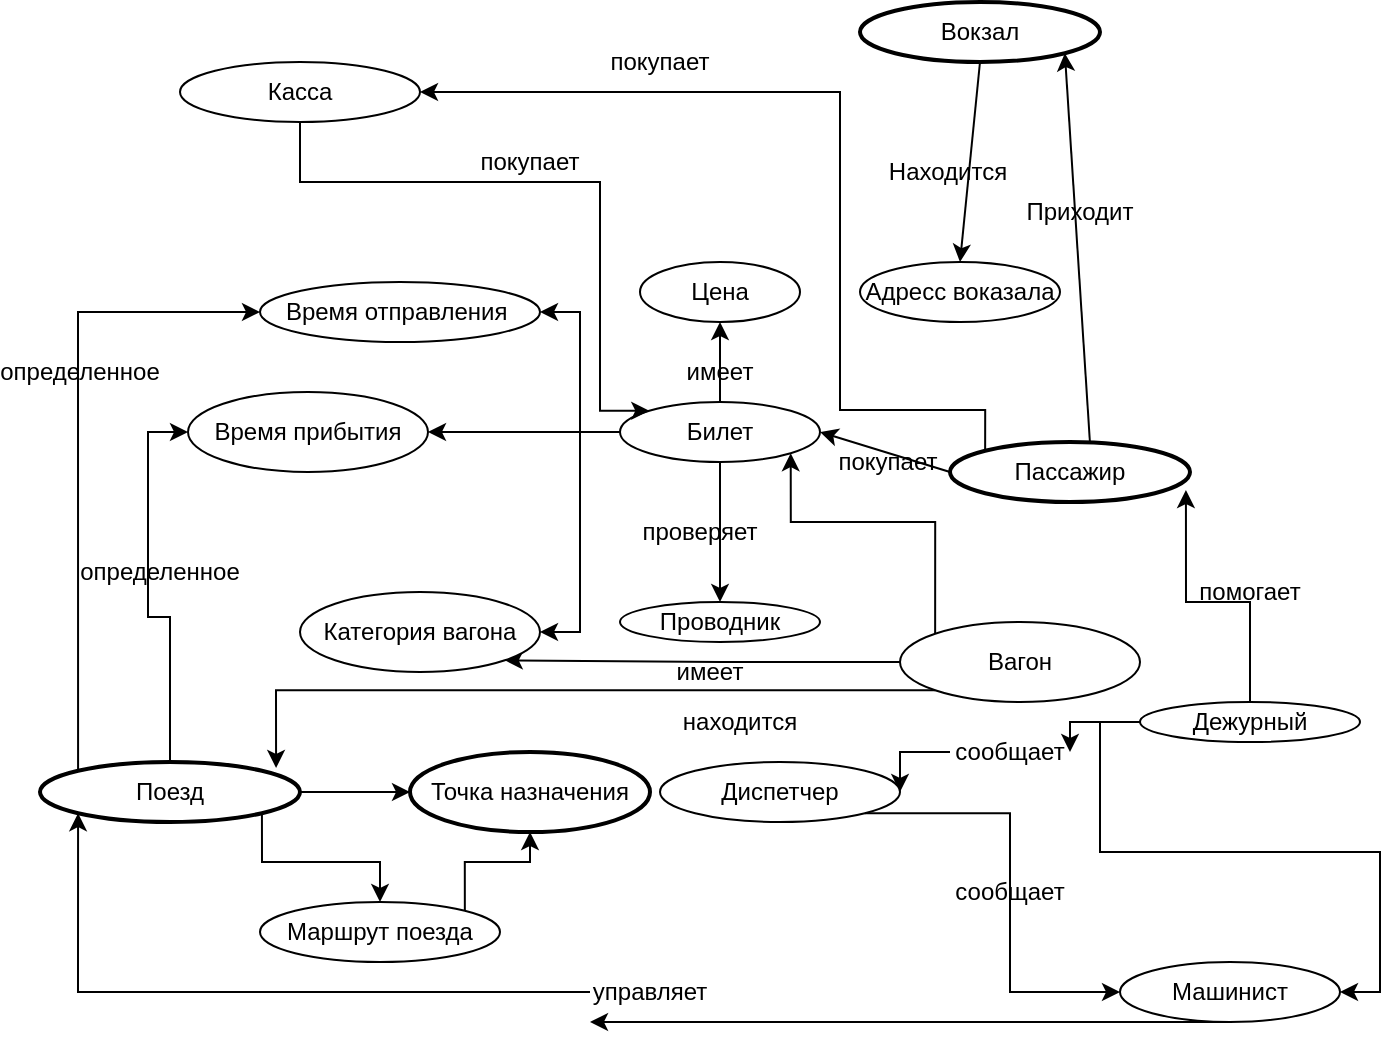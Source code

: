 <mxfile version="22.1.20" type="device">
  <diagram name="Страница — 1" id="Ob7XKjVg14h5399DCVAU">
    <mxGraphModel dx="1114" dy="566" grid="0" gridSize="10" guides="1" tooltips="1" connect="1" arrows="1" fold="1" page="1" pageScale="1" pageWidth="827" pageHeight="1169" math="0" shadow="0">
      <root>
        <mxCell id="0" />
        <mxCell id="1" parent="0" />
        <mxCell id="fHJtd2X8VwNElhiCw7fq-1" value="Вокзал" style="ellipse;whiteSpace=wrap;html=1;strokeWidth=2;" vertex="1" parent="1">
          <mxGeometry x="551" y="38" width="120" height="30" as="geometry" />
        </mxCell>
        <mxCell id="fHJtd2X8VwNElhiCw7fq-31" style="edgeStyle=orthogonalEdgeStyle;rounded=0;orthogonalLoop=1;jettySize=auto;html=1;exitX=0.5;exitY=0;exitDx=0;exitDy=0;entryX=0;entryY=0.5;entryDx=0;entryDy=0;" edge="1" parent="1" source="fHJtd2X8VwNElhiCw7fq-2" target="fHJtd2X8VwNElhiCw7fq-14">
          <mxGeometry relative="1" as="geometry" />
        </mxCell>
        <mxCell id="fHJtd2X8VwNElhiCw7fq-32" style="edgeStyle=orthogonalEdgeStyle;rounded=0;orthogonalLoop=1;jettySize=auto;html=1;exitX=0;exitY=0;exitDx=0;exitDy=0;entryX=0;entryY=0.5;entryDx=0;entryDy=0;" edge="1" parent="1" source="fHJtd2X8VwNElhiCw7fq-2" target="fHJtd2X8VwNElhiCw7fq-13">
          <mxGeometry relative="1" as="geometry" />
        </mxCell>
        <mxCell id="fHJtd2X8VwNElhiCw7fq-35" style="edgeStyle=orthogonalEdgeStyle;rounded=0;orthogonalLoop=1;jettySize=auto;html=1;exitX=1;exitY=0.5;exitDx=0;exitDy=0;entryX=0;entryY=0.5;entryDx=0;entryDy=0;" edge="1" parent="1" source="fHJtd2X8VwNElhiCw7fq-2" target="fHJtd2X8VwNElhiCw7fq-9">
          <mxGeometry relative="1" as="geometry" />
        </mxCell>
        <mxCell id="fHJtd2X8VwNElhiCw7fq-36" style="edgeStyle=orthogonalEdgeStyle;rounded=0;orthogonalLoop=1;jettySize=auto;html=1;exitX=1;exitY=1;exitDx=0;exitDy=0;" edge="1" parent="1" source="fHJtd2X8VwNElhiCw7fq-2" target="fHJtd2X8VwNElhiCw7fq-15">
          <mxGeometry relative="1" as="geometry">
            <Array as="points">
              <mxPoint x="252" y="468" />
            </Array>
          </mxGeometry>
        </mxCell>
        <mxCell id="fHJtd2X8VwNElhiCw7fq-2" value="Поезд" style="ellipse;whiteSpace=wrap;html=1;strokeWidth=2;" vertex="1" parent="1">
          <mxGeometry x="141" y="418" width="130" height="30" as="geometry" />
        </mxCell>
        <mxCell id="fHJtd2X8VwNElhiCw7fq-38" style="edgeStyle=orthogonalEdgeStyle;rounded=0;orthogonalLoop=1;jettySize=auto;html=1;entryX=0;entryY=1;entryDx=0;entryDy=0;" edge="1" parent="1" source="fHJtd2X8VwNElhiCw7fq-58" target="fHJtd2X8VwNElhiCw7fq-2">
          <mxGeometry relative="1" as="geometry">
            <Array as="points" />
          </mxGeometry>
        </mxCell>
        <mxCell id="fHJtd2X8VwNElhiCw7fq-3" value="Машинист" style="ellipse;whiteSpace=wrap;html=1;" vertex="1" parent="1">
          <mxGeometry x="681" y="518" width="110" height="30" as="geometry" />
        </mxCell>
        <mxCell id="fHJtd2X8VwNElhiCw7fq-4" value="Проводник" style="ellipse;whiteSpace=wrap;html=1;" vertex="1" parent="1">
          <mxGeometry x="431" y="338" width="100" height="20" as="geometry" />
        </mxCell>
        <mxCell id="fHJtd2X8VwNElhiCw7fq-43" style="edgeStyle=orthogonalEdgeStyle;rounded=0;orthogonalLoop=1;jettySize=auto;html=1;exitX=0;exitY=0.5;exitDx=0;exitDy=0;entryX=1;entryY=0.5;entryDx=0;entryDy=0;" edge="1" parent="1" source="fHJtd2X8VwNElhiCw7fq-5" target="fHJtd2X8VwNElhiCw7fq-3">
          <mxGeometry relative="1" as="geometry" />
        </mxCell>
        <mxCell id="fHJtd2X8VwNElhiCw7fq-45" style="edgeStyle=orthogonalEdgeStyle;rounded=0;orthogonalLoop=1;jettySize=auto;html=1;exitX=0;exitY=0.5;exitDx=0;exitDy=0;entryX=1;entryY=0.5;entryDx=0;entryDy=0;" edge="1" parent="1" source="fHJtd2X8VwNElhiCw7fq-60" target="fHJtd2X8VwNElhiCw7fq-17">
          <mxGeometry relative="1" as="geometry">
            <mxPoint x="601" y="428" as="targetPoint" />
          </mxGeometry>
        </mxCell>
        <mxCell id="fHJtd2X8VwNElhiCw7fq-5" value="Дежурный" style="ellipse;whiteSpace=wrap;html=1;" vertex="1" parent="1">
          <mxGeometry x="691" y="388" width="110" height="20" as="geometry" />
        </mxCell>
        <mxCell id="fHJtd2X8VwNElhiCw7fq-27" value="" style="edgeStyle=orthogonalEdgeStyle;rounded=0;orthogonalLoop=1;jettySize=auto;html=1;" edge="1" parent="1" source="fHJtd2X8VwNElhiCw7fq-6" target="fHJtd2X8VwNElhiCw7fq-14">
          <mxGeometry relative="1" as="geometry" />
        </mxCell>
        <mxCell id="fHJtd2X8VwNElhiCw7fq-28" style="edgeStyle=orthogonalEdgeStyle;rounded=0;orthogonalLoop=1;jettySize=auto;html=1;entryX=1;entryY=0.5;entryDx=0;entryDy=0;" edge="1" parent="1" source="fHJtd2X8VwNElhiCw7fq-6" target="fHJtd2X8VwNElhiCw7fq-13">
          <mxGeometry relative="1" as="geometry" />
        </mxCell>
        <mxCell id="fHJtd2X8VwNElhiCw7fq-29" style="edgeStyle=orthogonalEdgeStyle;rounded=0;orthogonalLoop=1;jettySize=auto;html=1;entryX=1;entryY=0.5;entryDx=0;entryDy=0;" edge="1" parent="1" source="fHJtd2X8VwNElhiCw7fq-6" target="fHJtd2X8VwNElhiCw7fq-12">
          <mxGeometry relative="1" as="geometry" />
        </mxCell>
        <mxCell id="fHJtd2X8VwNElhiCw7fq-6" value="Билет" style="ellipse;whiteSpace=wrap;html=1;" vertex="1" parent="1">
          <mxGeometry x="431" y="238" width="100" height="30" as="geometry" />
        </mxCell>
        <mxCell id="fHJtd2X8VwNElhiCw7fq-39" style="edgeStyle=orthogonalEdgeStyle;rounded=0;orthogonalLoop=1;jettySize=auto;html=1;exitX=0;exitY=0;exitDx=0;exitDy=0;entryX=1;entryY=1;entryDx=0;entryDy=0;" edge="1" parent="1" source="fHJtd2X8VwNElhiCw7fq-7" target="fHJtd2X8VwNElhiCw7fq-6">
          <mxGeometry relative="1" as="geometry">
            <Array as="points">
              <mxPoint x="589" y="298" />
              <mxPoint x="516" y="298" />
            </Array>
          </mxGeometry>
        </mxCell>
        <mxCell id="fHJtd2X8VwNElhiCw7fq-65" style="edgeStyle=orthogonalEdgeStyle;rounded=0;orthogonalLoop=1;jettySize=auto;html=1;exitX=0;exitY=0.5;exitDx=0;exitDy=0;entryX=1;entryY=1;entryDx=0;entryDy=0;" edge="1" parent="1" source="fHJtd2X8VwNElhiCw7fq-7" target="fHJtd2X8VwNElhiCw7fq-12">
          <mxGeometry relative="1" as="geometry" />
        </mxCell>
        <mxCell id="fHJtd2X8VwNElhiCw7fq-7" value="Вагон" style="ellipse;whiteSpace=wrap;html=1;" vertex="1" parent="1">
          <mxGeometry x="571" y="348" width="120" height="40" as="geometry" />
        </mxCell>
        <mxCell id="fHJtd2X8VwNElhiCw7fq-8" value="Адресс воказала" style="ellipse;whiteSpace=wrap;html=1;" vertex="1" parent="1">
          <mxGeometry x="551" y="168" width="100" height="30" as="geometry" />
        </mxCell>
        <mxCell id="fHJtd2X8VwNElhiCw7fq-9" value="Точка назначения" style="ellipse;whiteSpace=wrap;html=1;strokeWidth=2;" vertex="1" parent="1">
          <mxGeometry x="326" y="413" width="120" height="40" as="geometry" />
        </mxCell>
        <mxCell id="fHJtd2X8VwNElhiCw7fq-10" value="Цена" style="ellipse;whiteSpace=wrap;html=1;" vertex="1" parent="1">
          <mxGeometry x="441" y="168" width="80" height="30" as="geometry" />
        </mxCell>
        <mxCell id="fHJtd2X8VwNElhiCw7fq-34" style="edgeStyle=orthogonalEdgeStyle;rounded=0;orthogonalLoop=1;jettySize=auto;html=1;exitX=0.5;exitY=1;exitDx=0;exitDy=0;entryX=0;entryY=0;entryDx=0;entryDy=0;" edge="1" parent="1" source="fHJtd2X8VwNElhiCw7fq-11" target="fHJtd2X8VwNElhiCw7fq-6">
          <mxGeometry relative="1" as="geometry">
            <Array as="points">
              <mxPoint x="271" y="128" />
              <mxPoint x="421" y="128" />
              <mxPoint x="421" y="242" />
            </Array>
          </mxGeometry>
        </mxCell>
        <mxCell id="fHJtd2X8VwNElhiCw7fq-11" value="Касса" style="ellipse;whiteSpace=wrap;html=1;" vertex="1" parent="1">
          <mxGeometry x="211" y="68" width="120" height="30" as="geometry" />
        </mxCell>
        <mxCell id="fHJtd2X8VwNElhiCw7fq-12" value="Категория вагона" style="ellipse;whiteSpace=wrap;html=1;" vertex="1" parent="1">
          <mxGeometry x="271" y="333" width="120" height="40" as="geometry" />
        </mxCell>
        <mxCell id="fHJtd2X8VwNElhiCw7fq-13" value="Время отправления&amp;nbsp;" style="ellipse;whiteSpace=wrap;html=1;" vertex="1" parent="1">
          <mxGeometry x="251" y="178" width="140" height="30" as="geometry" />
        </mxCell>
        <mxCell id="fHJtd2X8VwNElhiCw7fq-14" value="Время прибытия" style="ellipse;whiteSpace=wrap;html=1;" vertex="1" parent="1">
          <mxGeometry x="215" y="233" width="120" height="40" as="geometry" />
        </mxCell>
        <mxCell id="fHJtd2X8VwNElhiCw7fq-37" style="edgeStyle=orthogonalEdgeStyle;rounded=0;orthogonalLoop=1;jettySize=auto;html=1;exitX=1;exitY=0;exitDx=0;exitDy=0;" edge="1" parent="1" source="fHJtd2X8VwNElhiCw7fq-15" target="fHJtd2X8VwNElhiCw7fq-9">
          <mxGeometry relative="1" as="geometry" />
        </mxCell>
        <mxCell id="fHJtd2X8VwNElhiCw7fq-15" value="Маршрут поезда" style="ellipse;whiteSpace=wrap;html=1;" vertex="1" parent="1">
          <mxGeometry x="251" y="488" width="120" height="30" as="geometry" />
        </mxCell>
        <mxCell id="fHJtd2X8VwNElhiCw7fq-44" style="edgeStyle=orthogonalEdgeStyle;rounded=0;orthogonalLoop=1;jettySize=auto;html=1;exitX=1;exitY=1;exitDx=0;exitDy=0;entryX=0;entryY=0.5;entryDx=0;entryDy=0;" edge="1" parent="1" source="fHJtd2X8VwNElhiCw7fq-17" target="fHJtd2X8VwNElhiCw7fq-3">
          <mxGeometry relative="1" as="geometry" />
        </mxCell>
        <mxCell id="fHJtd2X8VwNElhiCw7fq-17" value="Диспетчер" style="ellipse;whiteSpace=wrap;html=1;" vertex="1" parent="1">
          <mxGeometry x="451" y="418" width="120" height="30" as="geometry" />
        </mxCell>
        <mxCell id="fHJtd2X8VwNElhiCw7fq-33" style="edgeStyle=orthogonalEdgeStyle;rounded=0;orthogonalLoop=1;jettySize=auto;html=1;exitX=0;exitY=0;exitDx=0;exitDy=0;entryX=1;entryY=0.5;entryDx=0;entryDy=0;" edge="1" parent="1" source="fHJtd2X8VwNElhiCw7fq-19" target="fHJtd2X8VwNElhiCw7fq-11">
          <mxGeometry relative="1" as="geometry">
            <Array as="points">
              <mxPoint x="541" y="242" />
              <mxPoint x="541" y="83" />
            </Array>
          </mxGeometry>
        </mxCell>
        <mxCell id="fHJtd2X8VwNElhiCw7fq-19" value="Пассажир" style="ellipse;whiteSpace=wrap;html=1;strokeWidth=2;" vertex="1" parent="1">
          <mxGeometry x="596" y="258" width="120" height="30" as="geometry" />
        </mxCell>
        <mxCell id="fHJtd2X8VwNElhiCw7fq-20" value="" style="endArrow=classic;html=1;rounded=0;exitX=0.5;exitY=1;exitDx=0;exitDy=0;entryX=0.5;entryY=0;entryDx=0;entryDy=0;" edge="1" parent="1" source="fHJtd2X8VwNElhiCw7fq-1" target="fHJtd2X8VwNElhiCw7fq-8">
          <mxGeometry width="50" height="50" relative="1" as="geometry">
            <mxPoint x="411" y="308" as="sourcePoint" />
            <mxPoint x="461" y="258" as="targetPoint" />
          </mxGeometry>
        </mxCell>
        <mxCell id="fHJtd2X8VwNElhiCw7fq-21" value="" style="endArrow=classic;html=1;rounded=0;entryX=1;entryY=1;entryDx=0;entryDy=0;exitX=0.583;exitY=0;exitDx=0;exitDy=0;exitPerimeter=0;" edge="1" parent="1" source="fHJtd2X8VwNElhiCw7fq-19" target="fHJtd2X8VwNElhiCw7fq-1">
          <mxGeometry width="50" height="50" relative="1" as="geometry">
            <mxPoint x="431" y="308" as="sourcePoint" />
            <mxPoint x="481" y="258" as="targetPoint" />
          </mxGeometry>
        </mxCell>
        <mxCell id="fHJtd2X8VwNElhiCw7fq-22" value="" style="endArrow=classic;html=1;rounded=0;exitX=0;exitY=0.5;exitDx=0;exitDy=0;entryX=1;entryY=0.5;entryDx=0;entryDy=0;" edge="1" parent="1" source="fHJtd2X8VwNElhiCw7fq-19" target="fHJtd2X8VwNElhiCw7fq-6">
          <mxGeometry width="50" height="50" relative="1" as="geometry">
            <mxPoint x="431" y="308" as="sourcePoint" />
            <mxPoint x="481" y="258" as="targetPoint" />
          </mxGeometry>
        </mxCell>
        <mxCell id="fHJtd2X8VwNElhiCw7fq-23" value="" style="endArrow=classic;html=1;rounded=0;entryX=0.5;entryY=1;entryDx=0;entryDy=0;exitX=0.5;exitY=0;exitDx=0;exitDy=0;" edge="1" parent="1" source="fHJtd2X8VwNElhiCw7fq-6" target="fHJtd2X8VwNElhiCw7fq-10">
          <mxGeometry width="50" height="50" relative="1" as="geometry">
            <mxPoint x="431" y="308" as="sourcePoint" />
            <mxPoint x="481" y="258" as="targetPoint" />
          </mxGeometry>
        </mxCell>
        <mxCell id="fHJtd2X8VwNElhiCw7fq-24" value="" style="endArrow=classic;html=1;rounded=0;exitX=0.5;exitY=1;exitDx=0;exitDy=0;" edge="1" parent="1" source="fHJtd2X8VwNElhiCw7fq-6" target="fHJtd2X8VwNElhiCw7fq-4">
          <mxGeometry width="50" height="50" relative="1" as="geometry">
            <mxPoint x="431" y="308" as="sourcePoint" />
            <mxPoint x="481" y="258" as="targetPoint" />
          </mxGeometry>
        </mxCell>
        <mxCell id="fHJtd2X8VwNElhiCw7fq-40" style="edgeStyle=orthogonalEdgeStyle;rounded=0;orthogonalLoop=1;jettySize=auto;html=1;exitX=0;exitY=1;exitDx=0;exitDy=0;entryX=0.908;entryY=0.1;entryDx=0;entryDy=0;entryPerimeter=0;" edge="1" parent="1" source="fHJtd2X8VwNElhiCw7fq-7" target="fHJtd2X8VwNElhiCw7fq-2">
          <mxGeometry relative="1" as="geometry" />
        </mxCell>
        <mxCell id="fHJtd2X8VwNElhiCw7fq-46" style="edgeStyle=orthogonalEdgeStyle;rounded=0;orthogonalLoop=1;jettySize=auto;html=1;exitX=0.5;exitY=0;exitDx=0;exitDy=0;entryX=0.983;entryY=0.8;entryDx=0;entryDy=0;entryPerimeter=0;" edge="1" parent="1" source="fHJtd2X8VwNElhiCw7fq-5" target="fHJtd2X8VwNElhiCw7fq-19">
          <mxGeometry relative="1" as="geometry" />
        </mxCell>
        <mxCell id="fHJtd2X8VwNElhiCw7fq-47" value="Находится" style="text;html=1;strokeColor=none;fillColor=none;align=center;verticalAlign=middle;whiteSpace=wrap;rounded=0;" vertex="1" parent="1">
          <mxGeometry x="565" y="108" width="60" height="30" as="geometry" />
        </mxCell>
        <mxCell id="fHJtd2X8VwNElhiCw7fq-48" value="Приходит" style="text;html=1;strokeColor=none;fillColor=none;align=center;verticalAlign=middle;whiteSpace=wrap;rounded=0;" vertex="1" parent="1">
          <mxGeometry x="631" y="128" width="60" height="30" as="geometry" />
        </mxCell>
        <mxCell id="fHJtd2X8VwNElhiCw7fq-49" value="покупает" style="text;html=1;strokeColor=none;fillColor=none;align=center;verticalAlign=middle;whiteSpace=wrap;rounded=0;" vertex="1" parent="1">
          <mxGeometry x="540" y="258" width="50" height="20" as="geometry" />
        </mxCell>
        <mxCell id="fHJtd2X8VwNElhiCw7fq-50" value="имеет" style="text;html=1;strokeColor=none;fillColor=none;align=center;verticalAlign=middle;whiteSpace=wrap;rounded=0;" vertex="1" parent="1">
          <mxGeometry x="451" y="208" width="60" height="30" as="geometry" />
        </mxCell>
        <mxCell id="fHJtd2X8VwNElhiCw7fq-51" value="проверяет" style="text;html=1;strokeColor=none;fillColor=none;align=center;verticalAlign=middle;whiteSpace=wrap;rounded=0;" vertex="1" parent="1">
          <mxGeometry x="441" y="288" width="60" height="30" as="geometry" />
        </mxCell>
        <mxCell id="fHJtd2X8VwNElhiCw7fq-54" value="покупает" style="text;html=1;strokeColor=none;fillColor=none;align=center;verticalAlign=middle;whiteSpace=wrap;rounded=0;" vertex="1" parent="1">
          <mxGeometry x="426" y="58" width="50" height="20" as="geometry" />
        </mxCell>
        <mxCell id="fHJtd2X8VwNElhiCw7fq-55" value="покупает" style="text;html=1;strokeColor=none;fillColor=none;align=center;verticalAlign=middle;whiteSpace=wrap;rounded=0;" vertex="1" parent="1">
          <mxGeometry x="361" y="108" width="50" height="20" as="geometry" />
        </mxCell>
        <mxCell id="fHJtd2X8VwNElhiCw7fq-56" value="находится" style="text;html=1;strokeColor=none;fillColor=none;align=center;verticalAlign=middle;whiteSpace=wrap;rounded=0;" vertex="1" parent="1">
          <mxGeometry x="461" y="383" width="60" height="30" as="geometry" />
        </mxCell>
        <mxCell id="fHJtd2X8VwNElhiCw7fq-59" value="" style="edgeStyle=orthogonalEdgeStyle;rounded=0;orthogonalLoop=1;jettySize=auto;html=1;entryX=0;entryY=1;entryDx=0;entryDy=0;" edge="1" parent="1" source="fHJtd2X8VwNElhiCw7fq-3" target="fHJtd2X8VwNElhiCw7fq-58">
          <mxGeometry relative="1" as="geometry">
            <mxPoint x="636" y="488" as="sourcePoint" />
            <mxPoint x="160" y="444" as="targetPoint" />
            <Array as="points">
              <mxPoint x="636" y="548" />
              <mxPoint x="160" y="548" />
            </Array>
          </mxGeometry>
        </mxCell>
        <mxCell id="fHJtd2X8VwNElhiCw7fq-58" value="управляет" style="text;html=1;strokeColor=none;fillColor=none;align=center;verticalAlign=middle;whiteSpace=wrap;rounded=0;" vertex="1" parent="1">
          <mxGeometry x="416" y="518" width="60" height="30" as="geometry" />
        </mxCell>
        <mxCell id="fHJtd2X8VwNElhiCw7fq-61" value="" style="edgeStyle=orthogonalEdgeStyle;rounded=0;orthogonalLoop=1;jettySize=auto;html=1;exitX=0;exitY=0.5;exitDx=0;exitDy=0;entryX=1;entryY=0.5;entryDx=0;entryDy=0;" edge="1" parent="1" source="fHJtd2X8VwNElhiCw7fq-5" target="fHJtd2X8VwNElhiCw7fq-60">
          <mxGeometry relative="1" as="geometry">
            <mxPoint x="596" y="428" as="targetPoint" />
            <mxPoint x="691" y="398" as="sourcePoint" />
          </mxGeometry>
        </mxCell>
        <mxCell id="fHJtd2X8VwNElhiCw7fq-60" value="сообщает" style="text;html=1;strokeColor=none;fillColor=none;align=center;verticalAlign=middle;whiteSpace=wrap;rounded=0;" vertex="1" parent="1">
          <mxGeometry x="596" y="398" width="60" height="30" as="geometry" />
        </mxCell>
        <mxCell id="fHJtd2X8VwNElhiCw7fq-62" value="сообщает" style="text;html=1;strokeColor=none;fillColor=none;align=center;verticalAlign=middle;whiteSpace=wrap;rounded=0;" vertex="1" parent="1">
          <mxGeometry x="596" y="468" width="60" height="30" as="geometry" />
        </mxCell>
        <mxCell id="fHJtd2X8VwNElhiCw7fq-63" value="помогает" style="text;html=1;strokeColor=none;fillColor=none;align=center;verticalAlign=middle;whiteSpace=wrap;rounded=0;" vertex="1" parent="1">
          <mxGeometry x="716" y="318" width="60" height="30" as="geometry" />
        </mxCell>
        <mxCell id="fHJtd2X8VwNElhiCw7fq-66" value="имеет" style="text;html=1;strokeColor=none;fillColor=none;align=center;verticalAlign=middle;whiteSpace=wrap;rounded=0;" vertex="1" parent="1">
          <mxGeometry x="446" y="358" width="60" height="30" as="geometry" />
        </mxCell>
        <mxCell id="fHJtd2X8VwNElhiCw7fq-68" value="определенное" style="text;html=1;strokeColor=none;fillColor=none;align=center;verticalAlign=middle;whiteSpace=wrap;rounded=0;" vertex="1" parent="1">
          <mxGeometry x="171" y="308" width="60" height="30" as="geometry" />
        </mxCell>
        <mxCell id="fHJtd2X8VwNElhiCw7fq-69" value="определенное" style="text;html=1;strokeColor=none;fillColor=none;align=center;verticalAlign=middle;whiteSpace=wrap;rounded=0;" vertex="1" parent="1">
          <mxGeometry x="131" y="208" width="60" height="30" as="geometry" />
        </mxCell>
      </root>
    </mxGraphModel>
  </diagram>
</mxfile>
